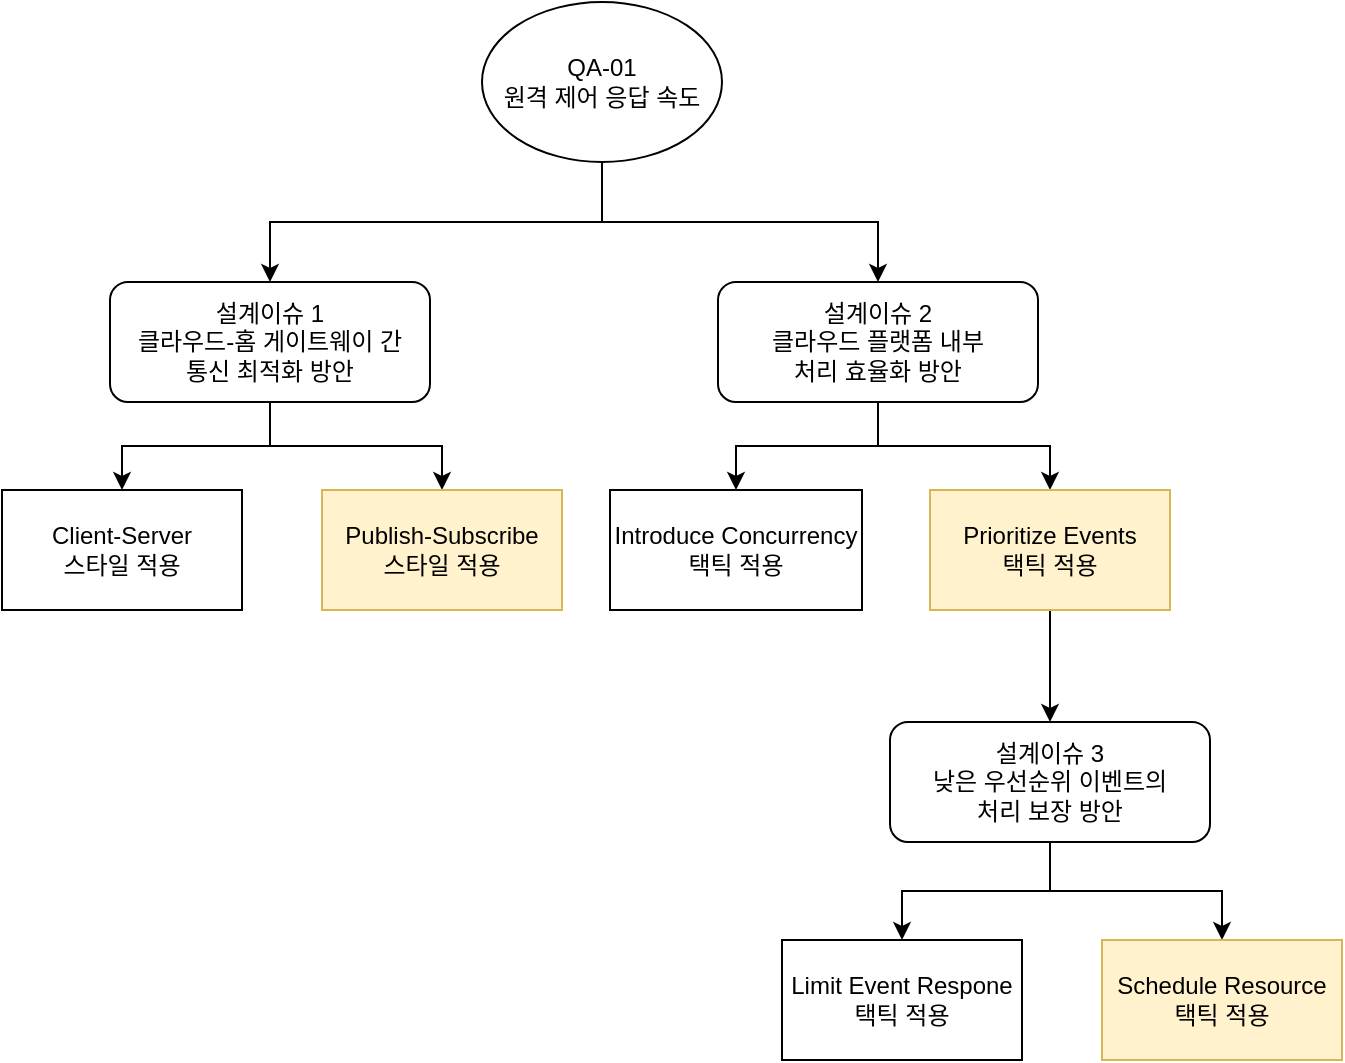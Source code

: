 <mxfile version="28.1.2" pages="3">
  <diagram name="DD-01" id="afiPbof423TQoIIdaXvW">
    <mxGraphModel dx="916" dy="1048" grid="1" gridSize="10" guides="1" tooltips="1" connect="1" arrows="1" fold="1" page="1" pageScale="1" pageWidth="827" pageHeight="1169" math="0" shadow="0">
      <root>
        <mxCell id="0" />
        <mxCell id="1" parent="0" />
        <mxCell id="-PJYMMsur2EDgzpFKRcv-23" style="edgeStyle=orthogonalEdgeStyle;rounded=0;orthogonalLoop=1;jettySize=auto;html=1;exitX=0.5;exitY=1;exitDx=0;exitDy=0;" parent="1" source="-PJYMMsur2EDgzpFKRcv-4" target="-PJYMMsur2EDgzpFKRcv-5" edge="1">
          <mxGeometry relative="1" as="geometry" />
        </mxCell>
        <mxCell id="-PJYMMsur2EDgzpFKRcv-24" style="edgeStyle=orthogonalEdgeStyle;rounded=0;orthogonalLoop=1;jettySize=auto;html=1;exitX=0.5;exitY=1;exitDx=0;exitDy=0;" parent="1" source="-PJYMMsur2EDgzpFKRcv-4" target="-PJYMMsur2EDgzpFKRcv-17" edge="1">
          <mxGeometry relative="1" as="geometry" />
        </mxCell>
        <mxCell id="-PJYMMsur2EDgzpFKRcv-4" value="QA-01&lt;div&gt;원격 제어 응답 속도&lt;/div&gt;" style="ellipse;whiteSpace=wrap;html=1;align=center;verticalAlign=middle;" parent="1" vertex="1">
          <mxGeometry x="350" y="180" width="120" height="80" as="geometry" />
        </mxCell>
        <mxCell id="-PJYMMsur2EDgzpFKRcv-25" style="edgeStyle=orthogonalEdgeStyle;rounded=0;orthogonalLoop=1;jettySize=auto;html=1;exitX=0.5;exitY=1;exitDx=0;exitDy=0;entryX=0.5;entryY=0;entryDx=0;entryDy=0;" parent="1" source="-PJYMMsur2EDgzpFKRcv-5" target="-PJYMMsur2EDgzpFKRcv-10" edge="1">
          <mxGeometry relative="1" as="geometry" />
        </mxCell>
        <mxCell id="-PJYMMsur2EDgzpFKRcv-26" style="edgeStyle=orthogonalEdgeStyle;rounded=0;orthogonalLoop=1;jettySize=auto;html=1;exitX=0.5;exitY=1;exitDx=0;exitDy=0;entryX=0.5;entryY=0;entryDx=0;entryDy=0;" parent="1" source="-PJYMMsur2EDgzpFKRcv-5" target="-PJYMMsur2EDgzpFKRcv-11" edge="1">
          <mxGeometry relative="1" as="geometry" />
        </mxCell>
        <mxCell id="-PJYMMsur2EDgzpFKRcv-5" value="설계이슈 1&lt;div&gt;클라우드-홈 게이트웨이&amp;nbsp;&lt;span style=&quot;background-color: transparent; color: light-dark(rgb(0, 0, 0), rgb(255, 255, 255));&quot;&gt;간&lt;/span&gt;&lt;/div&gt;&lt;div&gt;&lt;span style=&quot;background-color: transparent; color: light-dark(rgb(0, 0, 0), rgb(255, 255, 255));&quot;&gt;통신 최적화 방안&lt;/span&gt;&lt;/div&gt;" style="rounded=1;whiteSpace=wrap;html=1;" parent="1" vertex="1">
          <mxGeometry x="164" y="320" width="160" height="60" as="geometry" />
        </mxCell>
        <mxCell id="-PJYMMsur2EDgzpFKRcv-10" value="Client-Server&lt;div&gt;스타일 적용&lt;/div&gt;" style="rounded=0;whiteSpace=wrap;html=1;" parent="1" vertex="1">
          <mxGeometry x="110" y="424" width="120" height="60" as="geometry" />
        </mxCell>
        <mxCell id="-PJYMMsur2EDgzpFKRcv-11" value="Publish-Subscribe&lt;div&gt;스타일 적용&lt;/div&gt;" style="rounded=0;whiteSpace=wrap;html=1;fillColor=#fff2cc;strokeColor=#d6b656;" parent="1" vertex="1">
          <mxGeometry x="270" y="424" width="120" height="60" as="geometry" />
        </mxCell>
        <mxCell id="-PJYMMsur2EDgzpFKRcv-27" style="edgeStyle=orthogonalEdgeStyle;rounded=0;orthogonalLoop=1;jettySize=auto;html=1;exitX=0.5;exitY=1;exitDx=0;exitDy=0;entryX=0.5;entryY=0;entryDx=0;entryDy=0;" parent="1" source="-PJYMMsur2EDgzpFKRcv-17" target="-PJYMMsur2EDgzpFKRcv-18" edge="1">
          <mxGeometry relative="1" as="geometry" />
        </mxCell>
        <mxCell id="-PJYMMsur2EDgzpFKRcv-28" style="edgeStyle=orthogonalEdgeStyle;rounded=0;orthogonalLoop=1;jettySize=auto;html=1;exitX=0.5;exitY=1;exitDx=0;exitDy=0;entryX=0.5;entryY=0;entryDx=0;entryDy=0;" parent="1" source="-PJYMMsur2EDgzpFKRcv-17" target="-PJYMMsur2EDgzpFKRcv-19" edge="1">
          <mxGeometry relative="1" as="geometry" />
        </mxCell>
        <mxCell id="-PJYMMsur2EDgzpFKRcv-17" value="설계이슈 2&lt;div&gt;클라우드 플랫폼 내부&lt;/div&gt;&lt;div&gt;처리 효율화 방안&lt;/div&gt;" style="rounded=1;whiteSpace=wrap;html=1;" parent="1" vertex="1">
          <mxGeometry x="468" y="320" width="160" height="60" as="geometry" />
        </mxCell>
        <mxCell id="-PJYMMsur2EDgzpFKRcv-18" value="Introduce Concurrency&lt;div&gt;택틱 적용&lt;/div&gt;" style="rounded=0;whiteSpace=wrap;html=1;" parent="1" vertex="1">
          <mxGeometry x="414" y="424" width="126" height="60" as="geometry" />
        </mxCell>
        <mxCell id="-PJYMMsur2EDgzpFKRcv-29" style="edgeStyle=orthogonalEdgeStyle;rounded=0;orthogonalLoop=1;jettySize=auto;html=1;exitX=0.5;exitY=1;exitDx=0;exitDy=0;entryX=0.5;entryY=0;entryDx=0;entryDy=0;" parent="1" source="-PJYMMsur2EDgzpFKRcv-19" target="-PJYMMsur2EDgzpFKRcv-20" edge="1">
          <mxGeometry relative="1" as="geometry" />
        </mxCell>
        <mxCell id="-PJYMMsur2EDgzpFKRcv-19" value="Prioritize Events&lt;div&gt;택틱 적용&lt;/div&gt;" style="rounded=0;whiteSpace=wrap;html=1;fillColor=#fff2cc;strokeColor=#d6b656;" parent="1" vertex="1">
          <mxGeometry x="574" y="424" width="120" height="60" as="geometry" />
        </mxCell>
        <mxCell id="-PJYMMsur2EDgzpFKRcv-30" style="edgeStyle=orthogonalEdgeStyle;rounded=0;orthogonalLoop=1;jettySize=auto;html=1;exitX=0.5;exitY=1;exitDx=0;exitDy=0;entryX=0.5;entryY=0;entryDx=0;entryDy=0;" parent="1" source="-PJYMMsur2EDgzpFKRcv-20" target="-PJYMMsur2EDgzpFKRcv-21" edge="1">
          <mxGeometry relative="1" as="geometry" />
        </mxCell>
        <mxCell id="-PJYMMsur2EDgzpFKRcv-31" style="edgeStyle=orthogonalEdgeStyle;rounded=0;orthogonalLoop=1;jettySize=auto;html=1;exitX=0.5;exitY=1;exitDx=0;exitDy=0;entryX=0.5;entryY=0;entryDx=0;entryDy=0;" parent="1" source="-PJYMMsur2EDgzpFKRcv-20" target="-PJYMMsur2EDgzpFKRcv-22" edge="1">
          <mxGeometry relative="1" as="geometry" />
        </mxCell>
        <mxCell id="-PJYMMsur2EDgzpFKRcv-20" value="설계이슈 3&lt;div&gt;낮은 우선순위 이벤트의&lt;/div&gt;&lt;div&gt;처리 보장 방안&lt;/div&gt;" style="rounded=1;whiteSpace=wrap;html=1;" parent="1" vertex="1">
          <mxGeometry x="554" y="540" width="160" height="60" as="geometry" />
        </mxCell>
        <mxCell id="-PJYMMsur2EDgzpFKRcv-21" value="Limit Event Respone&lt;div&gt;택틱 적용&lt;/div&gt;" style="rounded=0;whiteSpace=wrap;html=1;" parent="1" vertex="1">
          <mxGeometry x="500" y="649" width="120" height="60" as="geometry" />
        </mxCell>
        <mxCell id="-PJYMMsur2EDgzpFKRcv-22" value="Schedule Resource&lt;div&gt;택틱 적용&lt;/div&gt;" style="rounded=0;whiteSpace=wrap;html=1;fillColor=#fff2cc;strokeColor=#d6b656;" parent="1" vertex="1">
          <mxGeometry x="660" y="649" width="120" height="60" as="geometry" />
        </mxCell>
      </root>
    </mxGraphModel>
  </diagram>
  <diagram name="DD-02" id="Dmk5TYKbClKKACq7AATg">
    <mxGraphModel dx="916" dy="1048" grid="1" gridSize="10" guides="1" tooltips="1" connect="1" arrows="1" fold="1" page="1" pageScale="1" pageWidth="827" pageHeight="1169" math="0" shadow="0">
      <root>
        <mxCell id="gjezv7H-cEq9Hpv20trl-0" />
        <mxCell id="gjezv7H-cEq9Hpv20trl-1" parent="gjezv7H-cEq9Hpv20trl-0" />
        <mxCell id="gjezv7H-cEq9Hpv20trl-2" style="edgeStyle=orthogonalEdgeStyle;rounded=0;orthogonalLoop=1;jettySize=auto;html=1;exitX=0.5;exitY=1;exitDx=0;exitDy=0;" edge="1" parent="gjezv7H-cEq9Hpv20trl-1" source="gjezv7H-cEq9Hpv20trl-4" target="gjezv7H-cEq9Hpv20trl-7">
          <mxGeometry relative="1" as="geometry" />
        </mxCell>
        <mxCell id="gjezv7H-cEq9Hpv20trl-3" style="edgeStyle=orthogonalEdgeStyle;rounded=0;orthogonalLoop=1;jettySize=auto;html=1;exitX=0.5;exitY=1;exitDx=0;exitDy=0;" edge="1" parent="gjezv7H-cEq9Hpv20trl-1" source="gjezv7H-cEq9Hpv20trl-4" target="gjezv7H-cEq9Hpv20trl-12">
          <mxGeometry relative="1" as="geometry" />
        </mxCell>
        <mxCell id="gjezv7H-cEq9Hpv20trl-4" value="QA-02&lt;div&gt;신속한 시스템 장애 감지&lt;/div&gt;&lt;div&gt;및 자동 복구&lt;/div&gt;" style="ellipse;whiteSpace=wrap;html=1;align=center;verticalAlign=middle;" vertex="1" parent="gjezv7H-cEq9Hpv20trl-1">
          <mxGeometry x="340" y="170" width="140" height="100" as="geometry" />
        </mxCell>
        <mxCell id="gjezv7H-cEq9Hpv20trl-5" style="edgeStyle=orthogonalEdgeStyle;rounded=0;orthogonalLoop=1;jettySize=auto;html=1;exitX=0.5;exitY=1;exitDx=0;exitDy=0;entryX=0.5;entryY=0;entryDx=0;entryDy=0;" edge="1" parent="gjezv7H-cEq9Hpv20trl-1" source="gjezv7H-cEq9Hpv20trl-7" target="gjezv7H-cEq9Hpv20trl-8">
          <mxGeometry relative="1" as="geometry" />
        </mxCell>
        <mxCell id="gjezv7H-cEq9Hpv20trl-6" style="edgeStyle=orthogonalEdgeStyle;rounded=0;orthogonalLoop=1;jettySize=auto;html=1;exitX=0.5;exitY=1;exitDx=0;exitDy=0;entryX=0.5;entryY=0;entryDx=0;entryDy=0;" edge="1" parent="gjezv7H-cEq9Hpv20trl-1" source="gjezv7H-cEq9Hpv20trl-7" target="gjezv7H-cEq9Hpv20trl-9">
          <mxGeometry relative="1" as="geometry" />
        </mxCell>
        <mxCell id="gjezv7H-cEq9Hpv20trl-7" value="설계이슈 1&lt;div&gt;장애 탐지 방안&lt;/div&gt;" style="rounded=1;whiteSpace=wrap;html=1;" vertex="1" parent="gjezv7H-cEq9Hpv20trl-1">
          <mxGeometry x="164" y="320" width="160" height="60" as="geometry" />
        </mxCell>
        <mxCell id="gjezv7H-cEq9Hpv20trl-8" value="Ping/Echo&lt;div&gt;택틱 적용&lt;/div&gt;" style="rounded=0;whiteSpace=wrap;html=1;" vertex="1" parent="gjezv7H-cEq9Hpv20trl-1">
          <mxGeometry x="110" y="424" width="120" height="60" as="geometry" />
        </mxCell>
        <mxCell id="gjezv7H-cEq9Hpv20trl-9" value="Heartbeat&lt;div&gt;택틱 적용&lt;/div&gt;" style="rounded=0;whiteSpace=wrap;html=1;fillColor=#fff2cc;strokeColor=#d6b656;" vertex="1" parent="gjezv7H-cEq9Hpv20trl-1">
          <mxGeometry x="270" y="424" width="120" height="60" as="geometry" />
        </mxCell>
        <mxCell id="gjezv7H-cEq9Hpv20trl-10" style="edgeStyle=orthogonalEdgeStyle;rounded=0;orthogonalLoop=1;jettySize=auto;html=1;exitX=0.5;exitY=1;exitDx=0;exitDy=0;entryX=0.5;entryY=0;entryDx=0;entryDy=0;" edge="1" parent="gjezv7H-cEq9Hpv20trl-1" source="gjezv7H-cEq9Hpv20trl-12" target="gjezv7H-cEq9Hpv20trl-13">
          <mxGeometry relative="1" as="geometry" />
        </mxCell>
        <mxCell id="gjezv7H-cEq9Hpv20trl-11" style="edgeStyle=orthogonalEdgeStyle;rounded=0;orthogonalLoop=1;jettySize=auto;html=1;exitX=0.5;exitY=1;exitDx=0;exitDy=0;entryX=0.5;entryY=0;entryDx=0;entryDy=0;" edge="1" parent="gjezv7H-cEq9Hpv20trl-1" source="gjezv7H-cEq9Hpv20trl-12" target="gjezv7H-cEq9Hpv20trl-15">
          <mxGeometry relative="1" as="geometry" />
        </mxCell>
        <mxCell id="gjezv7H-cEq9Hpv20trl-12" value="설계이슈 2&lt;div&gt;장애 복구 방안&lt;/div&gt;" style="rounded=1;whiteSpace=wrap;html=1;" vertex="1" parent="gjezv7H-cEq9Hpv20trl-1">
          <mxGeometry x="468" y="320" width="160" height="60" as="geometry" />
        </mxCell>
        <mxCell id="gjezv7H-cEq9Hpv20trl-13" value="Active Redundancy&lt;div&gt;택틱 적용&lt;/div&gt;" style="rounded=0;whiteSpace=wrap;html=1;fillColor=#fff2cc;strokeColor=#d6b656;" vertex="1" parent="gjezv7H-cEq9Hpv20trl-1">
          <mxGeometry x="414" y="424" width="120" height="60" as="geometry" />
        </mxCell>
        <mxCell id="gjezv7H-cEq9Hpv20trl-15" value="Passive Redundancy&lt;div&gt;택틱 적용&lt;/div&gt;" style="rounded=0;whiteSpace=wrap;html=1;" vertex="1" parent="gjezv7H-cEq9Hpv20trl-1">
          <mxGeometry x="574" y="424" width="120" height="60" as="geometry" />
        </mxCell>
      </root>
    </mxGraphModel>
  </diagram>
  <diagram name="DD-03" id="jCullZQDH-wc21EOSFA4">
    <mxGraphModel dx="916" dy="1048" grid="1" gridSize="10" guides="1" tooltips="1" connect="1" arrows="1" fold="1" page="1" pageScale="1" pageWidth="827" pageHeight="1169" math="0" shadow="0">
      <root>
        <mxCell id="4xNb_ZTdbZJ90a4db3q4-0" />
        <mxCell id="4xNb_ZTdbZJ90a4db3q4-1" parent="4xNb_ZTdbZJ90a4db3q4-0" />
        <mxCell id="4xNb_ZTdbZJ90a4db3q4-2" style="edgeStyle=orthogonalEdgeStyle;rounded=0;orthogonalLoop=1;jettySize=auto;html=1;exitX=0.5;exitY=1;exitDx=0;exitDy=0;" edge="1" parent="4xNb_ZTdbZJ90a4db3q4-1" source="4xNb_ZTdbZJ90a4db3q4-4" target="4xNb_ZTdbZJ90a4db3q4-7">
          <mxGeometry relative="1" as="geometry" />
        </mxCell>
        <mxCell id="4xNb_ZTdbZJ90a4db3q4-3" style="edgeStyle=orthogonalEdgeStyle;rounded=0;orthogonalLoop=1;jettySize=auto;html=1;exitX=0.5;exitY=1;exitDx=0;exitDy=0;" edge="1" parent="4xNb_ZTdbZJ90a4db3q4-1" source="4xNb_ZTdbZJ90a4db3q4-4" target="4xNb_ZTdbZJ90a4db3q4-12">
          <mxGeometry relative="1" as="geometry" />
        </mxCell>
        <mxCell id="4xNb_ZTdbZJ90a4db3q4-4" value="QA-05&lt;div&gt;사용자 증가에 따른&lt;/div&gt;&lt;div&gt;성능 유지&lt;/div&gt;" style="ellipse;whiteSpace=wrap;html=1;align=center;verticalAlign=middle;" vertex="1" parent="4xNb_ZTdbZJ90a4db3q4-1">
          <mxGeometry x="350" y="180" width="120" height="80" as="geometry" />
        </mxCell>
        <mxCell id="4xNb_ZTdbZJ90a4db3q4-5" style="edgeStyle=orthogonalEdgeStyle;rounded=0;orthogonalLoop=1;jettySize=auto;html=1;exitX=0.5;exitY=1;exitDx=0;exitDy=0;entryX=0.5;entryY=0;entryDx=0;entryDy=0;" edge="1" parent="4xNb_ZTdbZJ90a4db3q4-1" source="4xNb_ZTdbZJ90a4db3q4-7" target="4xNb_ZTdbZJ90a4db3q4-8">
          <mxGeometry relative="1" as="geometry" />
        </mxCell>
        <mxCell id="4xNb_ZTdbZJ90a4db3q4-6" style="edgeStyle=orthogonalEdgeStyle;rounded=0;orthogonalLoop=1;jettySize=auto;html=1;exitX=0.5;exitY=1;exitDx=0;exitDy=0;entryX=0.5;entryY=0;entryDx=0;entryDy=0;" edge="1" parent="4xNb_ZTdbZJ90a4db3q4-1" source="4xNb_ZTdbZJ90a4db3q4-7" target="4xNb_ZTdbZJ90a4db3q4-9">
          <mxGeometry relative="1" as="geometry" />
        </mxCell>
        <mxCell id="4xNb_ZTdbZJ90a4db3q4-7" value="설계이슈 1&lt;div&gt;대규모 동시 요청 처리를 위한&lt;/div&gt;&lt;div&gt;부하 분산 방안&lt;/div&gt;" style="rounded=1;whiteSpace=wrap;html=1;" vertex="1" parent="4xNb_ZTdbZJ90a4db3q4-1">
          <mxGeometry x="164" y="320" width="160" height="60" as="geometry" />
        </mxCell>
        <mxCell id="4xNb_ZTdbZJ90a4db3q4-8" value="Multi-tier 스타일 및&lt;div&gt;로드 밸런싱 적용&lt;/div&gt;" style="rounded=0;whiteSpace=wrap;html=1;fillColor=#fff2cc;strokeColor=#d6b656;" vertex="1" parent="4xNb_ZTdbZJ90a4db3q4-1">
          <mxGeometry x="110" y="424" width="120" height="60" as="geometry" />
        </mxCell>
        <mxCell id="4xNb_ZTdbZJ90a4db3q4-9" value="Dispatcher&lt;div&gt;스타일 적용&lt;/div&gt;" style="rounded=0;whiteSpace=wrap;html=1;" vertex="1" parent="4xNb_ZTdbZJ90a4db3q4-1">
          <mxGeometry x="270" y="424" width="120" height="60" as="geometry" />
        </mxCell>
        <mxCell id="4xNb_ZTdbZJ90a4db3q4-10" style="edgeStyle=orthogonalEdgeStyle;rounded=0;orthogonalLoop=1;jettySize=auto;html=1;exitX=0.5;exitY=1;exitDx=0;exitDy=0;entryX=0.5;entryY=0;entryDx=0;entryDy=0;" edge="1" parent="4xNb_ZTdbZJ90a4db3q4-1" source="4xNb_ZTdbZJ90a4db3q4-12" target="4xNb_ZTdbZJ90a4db3q4-13">
          <mxGeometry relative="1" as="geometry" />
        </mxCell>
        <mxCell id="4xNb_ZTdbZJ90a4db3q4-11" style="edgeStyle=orthogonalEdgeStyle;rounded=0;orthogonalLoop=1;jettySize=auto;html=1;exitX=0.5;exitY=1;exitDx=0;exitDy=0;entryX=0.5;entryY=0;entryDx=0;entryDy=0;" edge="1" parent="4xNb_ZTdbZJ90a4db3q4-1" source="4xNb_ZTdbZJ90a4db3q4-12" target="4xNb_ZTdbZJ90a4db3q4-15">
          <mxGeometry relative="1" as="geometry" />
        </mxCell>
        <mxCell id="4xNb_ZTdbZJ90a4db3q4-12" value="설계이슈 2&lt;div&gt;데이터 접근 부하 증가&lt;/div&gt;&lt;div&gt;대응 방안&lt;/div&gt;" style="rounded=1;whiteSpace=wrap;html=1;" vertex="1" parent="4xNb_ZTdbZJ90a4db3q4-1">
          <mxGeometry x="468" y="320" width="160" height="60" as="geometry" />
        </mxCell>
        <mxCell id="4xNb_ZTdbZJ90a4db3q4-13" value="Data Replication (Master-Slave)&lt;div&gt;택틱 적용&lt;/div&gt;" style="rounded=0;whiteSpace=wrap;html=1;" vertex="1" parent="4xNb_ZTdbZJ90a4db3q4-1">
          <mxGeometry x="414" y="424" width="126" height="60" as="geometry" />
        </mxCell>
        <mxCell id="ZU0cc678jTWCINVJOypG-5" style="edgeStyle=orthogonalEdgeStyle;rounded=0;orthogonalLoop=1;jettySize=auto;html=1;exitX=0.5;exitY=1;exitDx=0;exitDy=0;entryX=0.5;entryY=0;entryDx=0;entryDy=0;" edge="1" parent="4xNb_ZTdbZJ90a4db3q4-1" source="4xNb_ZTdbZJ90a4db3q4-15" target="ZU0cc678jTWCINVJOypG-2">
          <mxGeometry relative="1" as="geometry" />
        </mxCell>
        <mxCell id="4xNb_ZTdbZJ90a4db3q4-15" value="&lt;div&gt;Caching&amp;nbsp;&lt;/div&gt;&lt;div&gt;택틱 적용&lt;/div&gt;" style="rounded=0;whiteSpace=wrap;html=1;fillColor=#fff2cc;strokeColor=#d6b656;" vertex="1" parent="4xNb_ZTdbZJ90a4db3q4-1">
          <mxGeometry x="574" y="424" width="120" height="60" as="geometry" />
        </mxCell>
        <mxCell id="ZU0cc678jTWCINVJOypG-1" style="edgeStyle=orthogonalEdgeStyle;rounded=0;orthogonalLoop=1;jettySize=auto;html=1;exitX=0.5;exitY=1;exitDx=0;exitDy=0;entryX=0.5;entryY=0;entryDx=0;entryDy=0;" edge="1" parent="4xNb_ZTdbZJ90a4db3q4-1" source="ZU0cc678jTWCINVJOypG-2" target="ZU0cc678jTWCINVJOypG-4">
          <mxGeometry relative="1" as="geometry" />
        </mxCell>
        <mxCell id="ZU0cc678jTWCINVJOypG-2" value="설계이슈 3&lt;div&gt;대규모 읽기 요청 처리 방안&lt;/div&gt;" style="rounded=1;whiteSpace=wrap;html=1;" vertex="1" parent="4xNb_ZTdbZJ90a4db3q4-1">
          <mxGeometry x="554" y="530" width="160" height="60" as="geometry" />
        </mxCell>
        <mxCell id="ZU0cc678jTWCINVJOypG-4" value="&lt;div&gt;Caching + Data Replication&lt;/div&gt;&lt;div&gt;택틱 적용&lt;/div&gt;" style="rounded=0;whiteSpace=wrap;html=1;fillColor=#fff2cc;strokeColor=#d6b656;" vertex="1" parent="4xNb_ZTdbZJ90a4db3q4-1">
          <mxGeometry x="552" y="634" width="164" height="60" as="geometry" />
        </mxCell>
      </root>
    </mxGraphModel>
  </diagram>
</mxfile>
